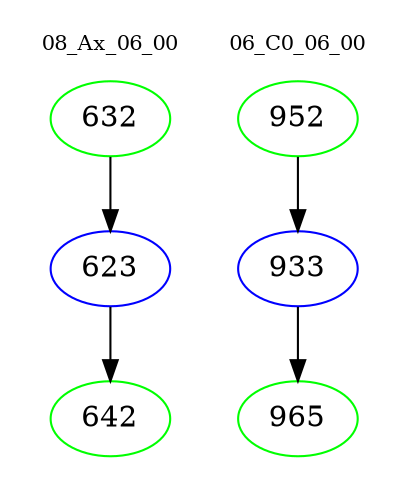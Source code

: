 digraph{
subgraph cluster_0 {
color = white
label = "08_Ax_06_00";
fontsize=10;
T0_632 [label="632", color="green"]
T0_632 -> T0_623 [color="black"]
T0_623 [label="623", color="blue"]
T0_623 -> T0_642 [color="black"]
T0_642 [label="642", color="green"]
}
subgraph cluster_1 {
color = white
label = "06_C0_06_00";
fontsize=10;
T1_952 [label="952", color="green"]
T1_952 -> T1_933 [color="black"]
T1_933 [label="933", color="blue"]
T1_933 -> T1_965 [color="black"]
T1_965 [label="965", color="green"]
}
}

